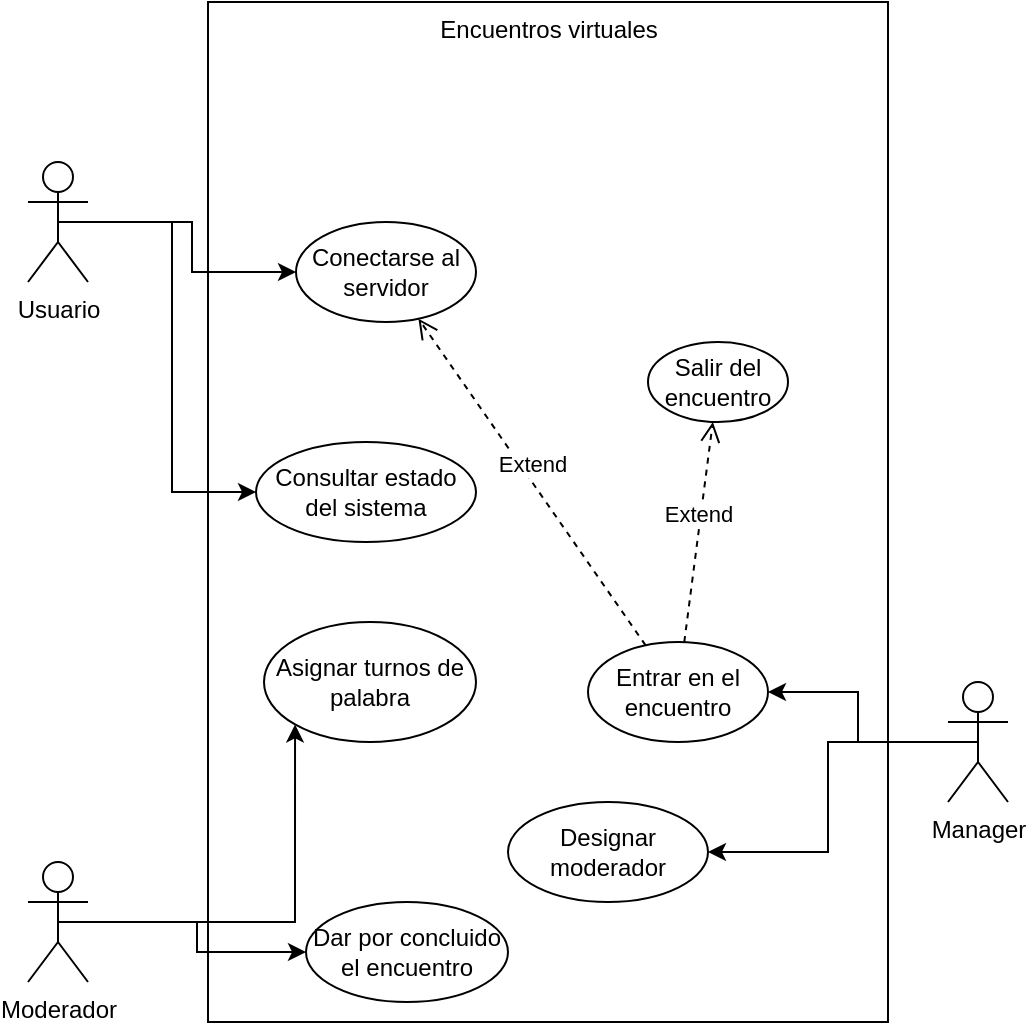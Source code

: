 <mxfile version="14.2.7" type="github">
  <diagram id="ndb8e-Y5hg-XFs6lgxi2" name="Page-1">
    <mxGraphModel dx="616" dy="804" grid="1" gridSize="10" guides="1" tooltips="1" connect="1" arrows="1" fold="1" page="1" pageScale="1" pageWidth="827" pageHeight="1169" math="0" shadow="0">
      <root>
        <mxCell id="0" />
        <mxCell id="1" parent="0" />
        <mxCell id="-r99oHCk0KJAR1hb0Yyz-1" value="Encuentros virtuales" style="html=1;verticalAlign=top;fillColor=none;" vertex="1" parent="1">
          <mxGeometry x="280" y="120" width="340" height="510" as="geometry" />
        </mxCell>
        <mxCell id="-r99oHCk0KJAR1hb0Yyz-28" style="edgeStyle=orthogonalEdgeStyle;rounded=0;orthogonalLoop=1;jettySize=auto;html=1;exitX=0.5;exitY=0.5;exitDx=0;exitDy=0;exitPerimeter=0;" edge="1" parent="1" source="-r99oHCk0KJAR1hb0Yyz-2" target="-r99oHCk0KJAR1hb0Yyz-8">
          <mxGeometry relative="1" as="geometry" />
        </mxCell>
        <mxCell id="-r99oHCk0KJAR1hb0Yyz-34" style="edgeStyle=orthogonalEdgeStyle;rounded=0;orthogonalLoop=1;jettySize=auto;html=1;exitX=0.5;exitY=0.5;exitDx=0;exitDy=0;exitPerimeter=0;entryX=0;entryY=0.5;entryDx=0;entryDy=0;" edge="1" parent="1" source="-r99oHCk0KJAR1hb0Yyz-2" target="-r99oHCk0KJAR1hb0Yyz-33">
          <mxGeometry relative="1" as="geometry" />
        </mxCell>
        <mxCell id="-r99oHCk0KJAR1hb0Yyz-2" value="Usuario" style="shape=umlActor;verticalLabelPosition=bottom;verticalAlign=top;html=1;fillColor=none;gradientColor=none;" vertex="1" parent="1">
          <mxGeometry x="190" y="200" width="30" height="60" as="geometry" />
        </mxCell>
        <mxCell id="-r99oHCk0KJAR1hb0Yyz-18" style="edgeStyle=orthogonalEdgeStyle;rounded=0;orthogonalLoop=1;jettySize=auto;html=1;exitX=0.5;exitY=0.5;exitDx=0;exitDy=0;exitPerimeter=0;" edge="1" parent="1" source="-r99oHCk0KJAR1hb0Yyz-5" target="-r99oHCk0KJAR1hb0Yyz-15">
          <mxGeometry relative="1" as="geometry" />
        </mxCell>
        <mxCell id="-r99oHCk0KJAR1hb0Yyz-26" style="edgeStyle=orthogonalEdgeStyle;rounded=0;orthogonalLoop=1;jettySize=auto;html=1;exitX=0.5;exitY=0.5;exitDx=0;exitDy=0;exitPerimeter=0;" edge="1" parent="1" source="-r99oHCk0KJAR1hb0Yyz-5" target="-r99oHCk0KJAR1hb0Yyz-22">
          <mxGeometry relative="1" as="geometry" />
        </mxCell>
        <mxCell id="-r99oHCk0KJAR1hb0Yyz-5" value="Manager" style="shape=umlActor;verticalLabelPosition=bottom;verticalAlign=top;html=1;fillColor=none;gradientColor=none;" vertex="1" parent="1">
          <mxGeometry x="650" y="460" width="30" height="60" as="geometry" />
        </mxCell>
        <mxCell id="-r99oHCk0KJAR1hb0Yyz-8" value="Conectarse al servidor" style="ellipse;whiteSpace=wrap;html=1;fillColor=none;gradientColor=none;" vertex="1" parent="1">
          <mxGeometry x="324" y="230" width="90" height="50" as="geometry" />
        </mxCell>
        <mxCell id="-r99oHCk0KJAR1hb0Yyz-10" value="Salir del encuentro" style="ellipse;whiteSpace=wrap;html=1;fillColor=none;gradientColor=none;" vertex="1" parent="1">
          <mxGeometry x="500" y="290" width="70" height="40" as="geometry" />
        </mxCell>
        <mxCell id="-r99oHCk0KJAR1hb0Yyz-31" style="edgeStyle=orthogonalEdgeStyle;rounded=0;orthogonalLoop=1;jettySize=auto;html=1;exitX=0.5;exitY=0.5;exitDx=0;exitDy=0;exitPerimeter=0;" edge="1" parent="1" source="-r99oHCk0KJAR1hb0Yyz-11" target="-r99oHCk0KJAR1hb0Yyz-30">
          <mxGeometry relative="1" as="geometry" />
        </mxCell>
        <mxCell id="-r99oHCk0KJAR1hb0Yyz-32" style="edgeStyle=orthogonalEdgeStyle;rounded=0;orthogonalLoop=1;jettySize=auto;html=1;exitX=0.5;exitY=0.5;exitDx=0;exitDy=0;exitPerimeter=0;entryX=0;entryY=1;entryDx=0;entryDy=0;" edge="1" parent="1" source="-r99oHCk0KJAR1hb0Yyz-11" target="-r99oHCk0KJAR1hb0Yyz-25">
          <mxGeometry relative="1" as="geometry" />
        </mxCell>
        <mxCell id="-r99oHCk0KJAR1hb0Yyz-11" value="Moderador" style="shape=umlActor;verticalLabelPosition=bottom;verticalAlign=top;html=1;fillColor=none;gradientColor=none;" vertex="1" parent="1">
          <mxGeometry x="190" y="550" width="30" height="60" as="geometry" />
        </mxCell>
        <mxCell id="-r99oHCk0KJAR1hb0Yyz-15" value="Entrar en el encuentro" style="ellipse;whiteSpace=wrap;html=1;fillColor=none;gradientColor=none;" vertex="1" parent="1">
          <mxGeometry x="470" y="440" width="90" height="50" as="geometry" />
        </mxCell>
        <mxCell id="-r99oHCk0KJAR1hb0Yyz-20" value="Extend" style="html=1;verticalAlign=bottom;endArrow=open;dashed=1;endSize=8;" edge="1" parent="1" source="-r99oHCk0KJAR1hb0Yyz-15" target="-r99oHCk0KJAR1hb0Yyz-8">
          <mxGeometry relative="1" as="geometry">
            <mxPoint x="484.97" y="485.92" as="sourcePoint" />
            <mxPoint x="366.477" y="355.792" as="targetPoint" />
          </mxGeometry>
        </mxCell>
        <mxCell id="-r99oHCk0KJAR1hb0Yyz-22" value="Designar moderador" style="ellipse;whiteSpace=wrap;html=1;fillColor=none;gradientColor=none;" vertex="1" parent="1">
          <mxGeometry x="430" y="520" width="100" height="50" as="geometry" />
        </mxCell>
        <mxCell id="-r99oHCk0KJAR1hb0Yyz-25" value="Asignar turnos de palabra" style="ellipse;whiteSpace=wrap;html=1;fillColor=none;gradientColor=none;" vertex="1" parent="1">
          <mxGeometry x="308" y="430" width="106" height="60" as="geometry" />
        </mxCell>
        <mxCell id="-r99oHCk0KJAR1hb0Yyz-27" value="Extend" style="html=1;verticalAlign=bottom;endArrow=open;dashed=1;endSize=8;" edge="1" parent="1" source="-r99oHCk0KJAR1hb0Yyz-15" target="-r99oHCk0KJAR1hb0Yyz-10">
          <mxGeometry relative="1" as="geometry">
            <mxPoint x="613.611" y="473.352" as="sourcePoint" />
            <mxPoint x="500.004" y="310.001" as="targetPoint" />
          </mxGeometry>
        </mxCell>
        <mxCell id="-r99oHCk0KJAR1hb0Yyz-30" value="Dar por concluido el encuentro" style="ellipse;whiteSpace=wrap;html=1;fillColor=none;gradientColor=none;" vertex="1" parent="1">
          <mxGeometry x="329" y="570" width="101" height="50" as="geometry" />
        </mxCell>
        <mxCell id="-r99oHCk0KJAR1hb0Yyz-33" value="Consultar estado del sistema" style="ellipse;whiteSpace=wrap;html=1;fillColor=none;gradientColor=none;" vertex="1" parent="1">
          <mxGeometry x="304" y="340" width="110" height="50" as="geometry" />
        </mxCell>
      </root>
    </mxGraphModel>
  </diagram>
</mxfile>
